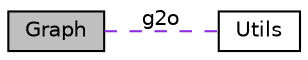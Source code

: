 digraph "Graph"
{
  edge [fontname="Helvetica",fontsize="10",labelfontname="Helvetica",labelfontsize="10"];
  node [fontname="Helvetica",fontsize="10",shape=record];
  rankdir=LR;
  Node0 [label="Graph",height=0.2,width=0.4,color="black", fillcolor="grey75", style="filled", fontcolor="black"];
  Node1 [label="Utils",height=0.2,width=0.4,color="black", fillcolor="white", style="filled",URL="$group__utils.html"];
  Node0->Node1 [shape=plaintext, label="g2o", color="blueviolet", dir="none", style="dashed"];
}
